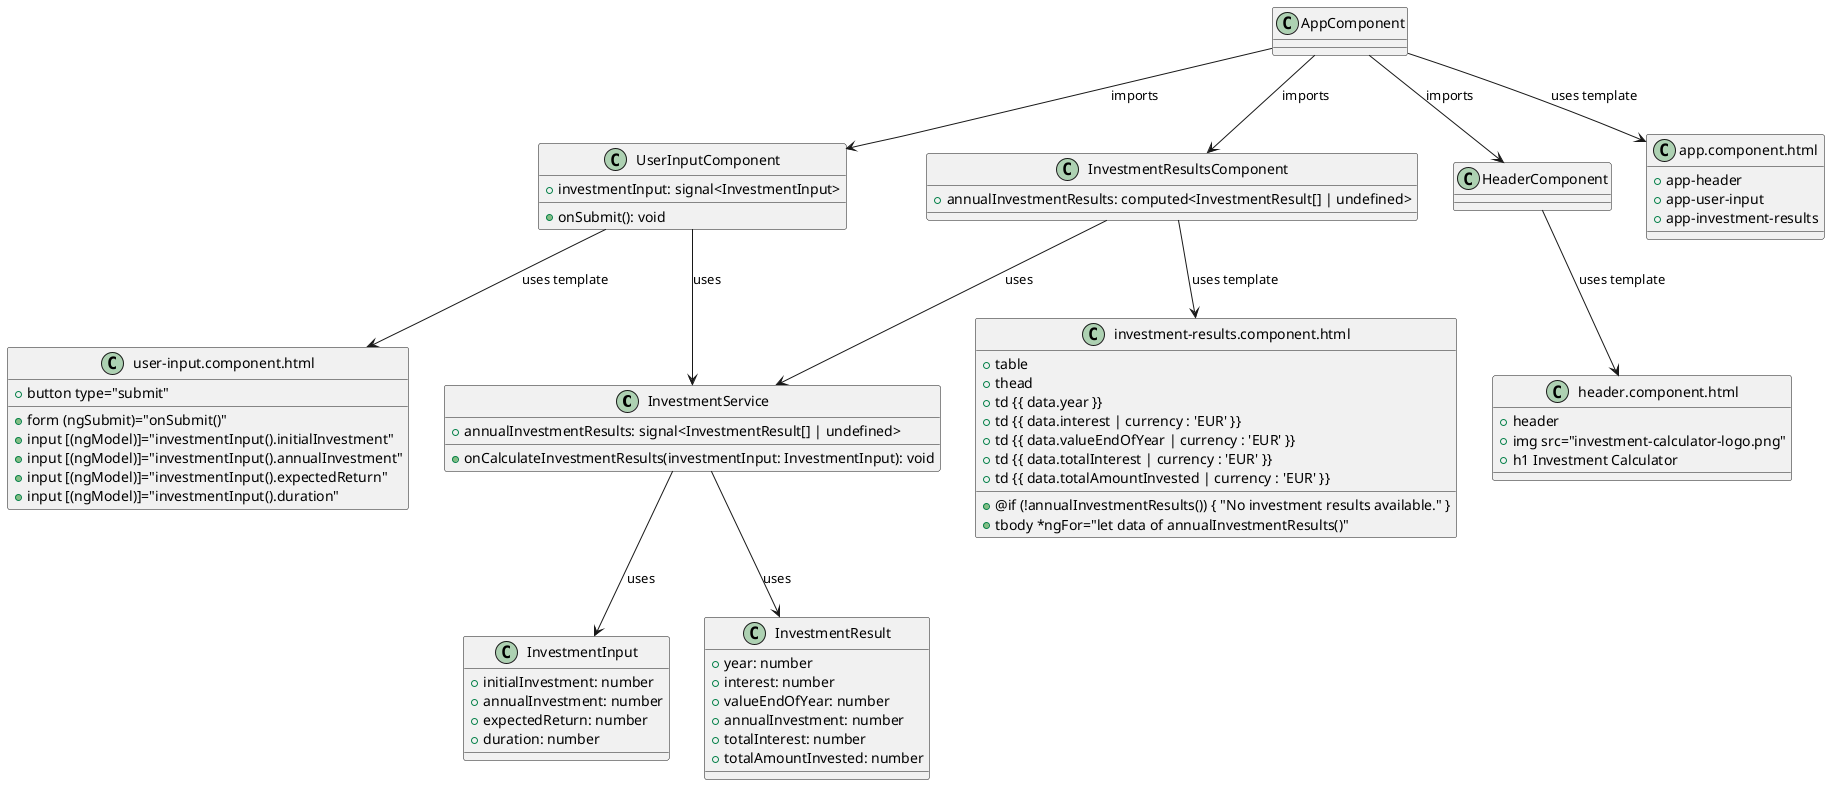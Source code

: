 @startuml Investment Calculator

class InvestmentService {
  +annualInvestmentResults: signal<InvestmentResult[] | undefined>
  +onCalculateInvestmentResults(investmentInput: InvestmentInput): void
}

class AppComponent {
}

class UserInputComponent {
  +investmentInput: signal<InvestmentInput>
  +onSubmit(): void
}

class InvestmentResultsComponent {
  +annualInvestmentResults: computed<InvestmentResult[] | undefined>
}

class HeaderComponent {
}

class InvestmentInput {
  +initialInvestment: number
  +annualInvestment: number
  +expectedReturn: number
  +duration: number
}

class InvestmentResult {
  +year: number
  +interest: number
  +valueEndOfYear: number
  +annualInvestment: number
  +totalInterest: number
  +totalAmountInvested: number
}

class "app.component.html" as AppComponentTemplate {
  +app-header
  +app-user-input
  +app-investment-results
}

class "user-input.component.html" as UserInputComponentTemplate {
  +form (ngSubmit)="onSubmit()"
  +input [(ngModel)]="investmentInput().initialInvestment"
  +input [(ngModel)]="investmentInput().annualInvestment"
  +input [(ngModel)]="investmentInput().expectedReturn"
  +input [(ngModel)]="investmentInput().duration"
  +button type="submit"
}

class "investment-results.component.html" as InvestmentResultsComponentTemplate {
  +@if (!annualInvestmentResults()) { "No investment results available." }
  +table
  +thead
  +tbody *ngFor="let data of annualInvestmentResults()"
  +td {{ data.year }}
  +td {{ data.interest | currency : 'EUR' }}
  +td {{ data.valueEndOfYear | currency : 'EUR' }}
  +td {{ data.totalInterest | currency : 'EUR' }}
  +td {{ data.totalAmountInvested | currency : 'EUR' }}
}

class "header.component.html" as HeaderComponentTemplate {
  +header
  +img src="investment-calculator-logo.png"
  +h1 Investment Calculator
}

InvestmentService --> InvestmentInput : uses
InvestmentService --> InvestmentResult : uses
AppComponent --> AppComponentTemplate : uses template
UserInputComponent --> UserInputComponentTemplate : uses template
InvestmentResultsComponent --> InvestmentResultsComponentTemplate : uses template
HeaderComponent --> HeaderComponentTemplate : uses template

AppComponent --> HeaderComponent : imports
AppComponent --> UserInputComponent : imports
AppComponent --> InvestmentResultsComponent : imports
UserInputComponent --> InvestmentService : uses
InvestmentResultsComponent --> InvestmentService : uses

@enduml

